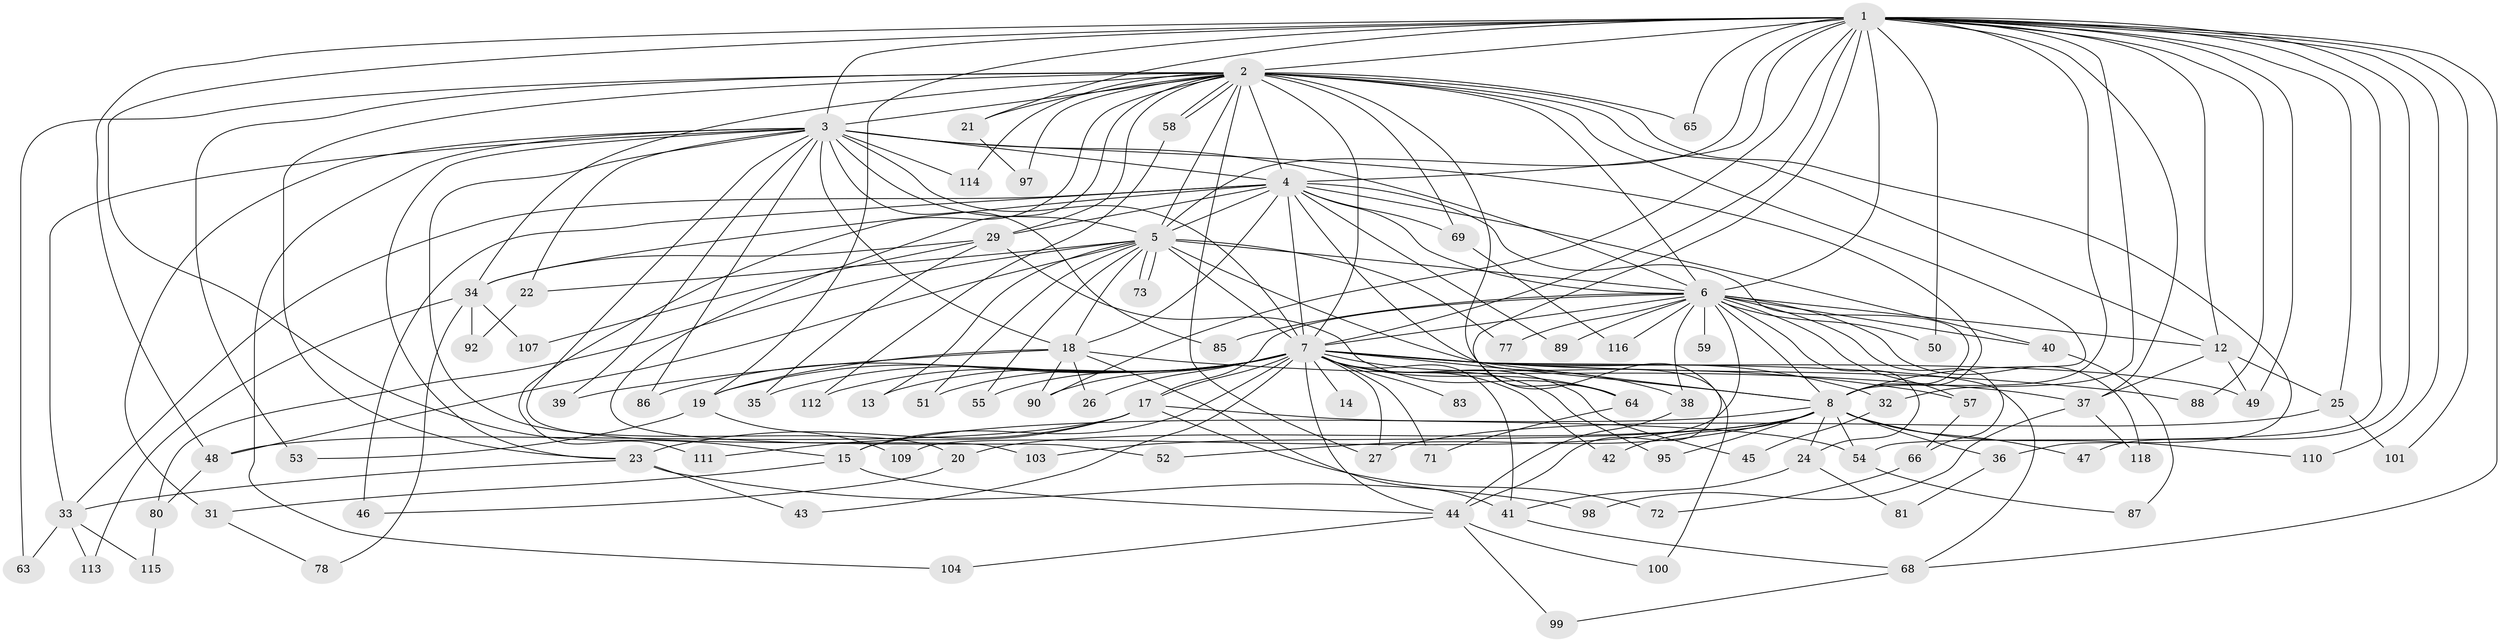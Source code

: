 // original degree distribution, {26: 0.008333333333333333, 14: 0.008333333333333333, 21: 0.016666666666666666, 18: 0.008333333333333333, 22: 0.008333333333333333, 25: 0.008333333333333333, 15: 0.008333333333333333, 35: 0.008333333333333333, 23: 0.008333333333333333, 4: 0.08333333333333333, 6: 0.041666666666666664, 2: 0.5583333333333333, 5: 0.03333333333333333, 7: 0.016666666666666666, 9: 0.008333333333333333, 3: 0.175}
// Generated by graph-tools (version 1.1) at 2025/41/03/06/25 10:41:43]
// undirected, 91 vertices, 209 edges
graph export_dot {
graph [start="1"]
  node [color=gray90,style=filled];
  1 [super="+16"];
  2 [super="+10"];
  3 [super="+11"];
  4 [super="+91"];
  5 [super="+76"];
  6 [super="+28"];
  7 [super="+9"];
  8 [super="+62"];
  12 [super="+75"];
  13;
  14;
  15 [super="+93"];
  17 [super="+60"];
  18 [super="+30"];
  19 [super="+94"];
  20;
  21 [super="+56"];
  22;
  23 [super="+117"];
  24 [super="+74"];
  25;
  26;
  27 [super="+96"];
  29 [super="+67"];
  31 [super="+61"];
  32;
  33 [super="+84"];
  34 [super="+102"];
  35;
  36;
  37 [super="+70"];
  38;
  39;
  40;
  41 [super="+82"];
  42;
  43;
  44 [super="+106"];
  45;
  46;
  47;
  48 [super="+105"];
  49 [super="+79"];
  50;
  51;
  52;
  53 [super="+119"];
  54;
  55;
  57;
  58;
  59;
  63;
  64;
  65;
  66;
  68 [super="+120"];
  69;
  71;
  72;
  73;
  77;
  78;
  80;
  81;
  83;
  85;
  86;
  87;
  88;
  89;
  90 [super="+108"];
  92;
  95;
  97;
  98;
  99;
  100;
  101;
  103;
  104;
  107;
  109;
  110;
  111;
  112;
  113;
  114;
  115;
  116;
  118;
  1 -- 2 [weight=2];
  1 -- 3;
  1 -- 4;
  1 -- 5;
  1 -- 6 [weight=2];
  1 -- 7 [weight=2];
  1 -- 8;
  1 -- 12;
  1 -- 21 [weight=2];
  1 -- 25;
  1 -- 32;
  1 -- 37;
  1 -- 47;
  1 -- 48;
  1 -- 49;
  1 -- 54;
  1 -- 65;
  1 -- 88;
  1 -- 90;
  1 -- 101;
  1 -- 110;
  1 -- 64;
  1 -- 50;
  1 -- 19;
  1 -- 68;
  1 -- 15;
  2 -- 3 [weight=2];
  2 -- 4 [weight=2];
  2 -- 5 [weight=2];
  2 -- 6 [weight=2];
  2 -- 7 [weight=4];
  2 -- 8 [weight=2];
  2 -- 21;
  2 -- 23;
  2 -- 36;
  2 -- 58;
  2 -- 58;
  2 -- 65;
  2 -- 69;
  2 -- 12;
  2 -- 27;
  2 -- 29;
  2 -- 97;
  2 -- 34;
  2 -- 44;
  2 -- 111;
  2 -- 114;
  2 -- 52;
  2 -- 53 [weight=2];
  2 -- 63;
  3 -- 4;
  3 -- 5 [weight=2];
  3 -- 6;
  3 -- 7 [weight=2];
  3 -- 8;
  3 -- 18;
  3 -- 22;
  3 -- 23;
  3 -- 31 [weight=2];
  3 -- 33;
  3 -- 39;
  3 -- 85;
  3 -- 86;
  3 -- 103;
  3 -- 104;
  3 -- 114;
  3 -- 20;
  4 -- 5 [weight=2];
  4 -- 6;
  4 -- 7 [weight=2];
  4 -- 8;
  4 -- 29;
  4 -- 34;
  4 -- 40;
  4 -- 46;
  4 -- 69;
  4 -- 89;
  4 -- 100;
  4 -- 33;
  4 -- 18;
  5 -- 6;
  5 -- 7 [weight=3];
  5 -- 8;
  5 -- 13;
  5 -- 18;
  5 -- 22;
  5 -- 51;
  5 -- 55;
  5 -- 73;
  5 -- 73;
  5 -- 77;
  5 -- 80;
  5 -- 48;
  6 -- 7 [weight=2];
  6 -- 8 [weight=2];
  6 -- 12;
  6 -- 17;
  6 -- 24;
  6 -- 38;
  6 -- 50;
  6 -- 57;
  6 -- 59 [weight=2];
  6 -- 66;
  6 -- 77;
  6 -- 85;
  6 -- 89;
  6 -- 109;
  6 -- 116;
  6 -- 118;
  6 -- 40;
  7 -- 8 [weight=2];
  7 -- 14 [weight=2];
  7 -- 35;
  7 -- 55;
  7 -- 86;
  7 -- 88;
  7 -- 13;
  7 -- 15;
  7 -- 17;
  7 -- 19;
  7 -- 26;
  7 -- 27;
  7 -- 32;
  7 -- 38;
  7 -- 41 [weight=2];
  7 -- 42;
  7 -- 43;
  7 -- 44;
  7 -- 45;
  7 -- 51;
  7 -- 57;
  7 -- 64;
  7 -- 68;
  7 -- 71;
  7 -- 83;
  7 -- 95;
  7 -- 112;
  7 -- 90;
  7 -- 49;
  8 -- 15;
  8 -- 20;
  8 -- 24;
  8 -- 36;
  8 -- 42;
  8 -- 47;
  8 -- 52;
  8 -- 54;
  8 -- 95;
  8 -- 103;
  8 -- 110;
  12 -- 25;
  12 -- 37;
  12 -- 49;
  15 -- 31;
  15 -- 44;
  17 -- 48;
  17 -- 72;
  17 -- 111;
  17 -- 23;
  17 -- 54;
  18 -- 26;
  18 -- 39;
  18 -- 41;
  18 -- 90;
  18 -- 37;
  18 -- 19;
  19 -- 53;
  19 -- 109;
  20 -- 46;
  21 -- 97;
  22 -- 92;
  23 -- 33;
  23 -- 43;
  23 -- 98;
  24 -- 81;
  24 -- 41;
  25 -- 101;
  25 -- 27;
  29 -- 35;
  29 -- 107;
  29 -- 34;
  29 -- 64;
  31 -- 78;
  32 -- 45;
  33 -- 63;
  33 -- 115;
  33 -- 113;
  34 -- 78;
  34 -- 92;
  34 -- 107;
  34 -- 113;
  36 -- 81;
  37 -- 118;
  37 -- 98;
  38 -- 44;
  40 -- 87;
  41 -- 68;
  44 -- 99;
  44 -- 100;
  44 -- 104;
  48 -- 80;
  54 -- 87;
  57 -- 66;
  58 -- 112;
  64 -- 71;
  66 -- 72;
  68 -- 99;
  69 -- 116;
  80 -- 115;
}
